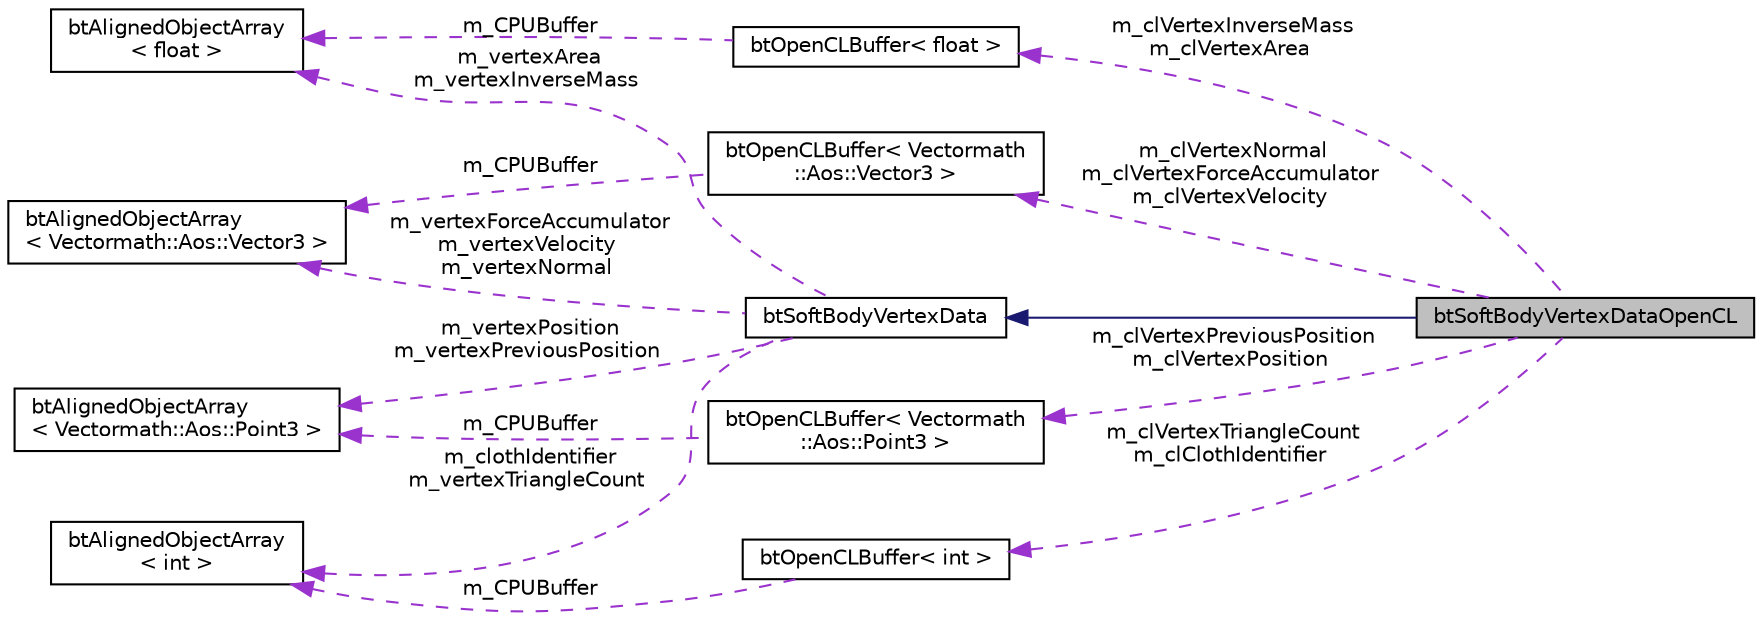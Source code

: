 digraph "btSoftBodyVertexDataOpenCL"
{
  edge [fontname="Helvetica",fontsize="10",labelfontname="Helvetica",labelfontsize="10"];
  node [fontname="Helvetica",fontsize="10",shape=record];
  rankdir="LR";
  Node1 [label="btSoftBodyVertexDataOpenCL",height=0.2,width=0.4,color="black", fillcolor="grey75", style="filled", fontcolor="black"];
  Node2 -> Node1 [dir="back",color="midnightblue",fontsize="10",style="solid",fontname="Helvetica"];
  Node2 [label="btSoftBodyVertexData",height=0.2,width=0.4,color="black", fillcolor="white", style="filled",URL="$classbt_soft_body_vertex_data.html"];
  Node3 -> Node2 [dir="back",color="darkorchid3",fontsize="10",style="dashed",label=" m_vertexForceAccumulator\nm_vertexVelocity\nm_vertexNormal" ,fontname="Helvetica"];
  Node3 [label="btAlignedObjectArray\l\< Vectormath::Aos::Vector3 \>",height=0.2,width=0.4,color="black", fillcolor="white", style="filled",URL="$classbt_aligned_object_array.html"];
  Node4 -> Node2 [dir="back",color="darkorchid3",fontsize="10",style="dashed",label=" m_vertexArea\nm_vertexInverseMass" ,fontname="Helvetica"];
  Node4 [label="btAlignedObjectArray\l\< float \>",height=0.2,width=0.4,color="black", fillcolor="white", style="filled",URL="$classbt_aligned_object_array.html"];
  Node5 -> Node2 [dir="back",color="darkorchid3",fontsize="10",style="dashed",label=" m_clothIdentifier\nm_vertexTriangleCount" ,fontname="Helvetica"];
  Node5 [label="btAlignedObjectArray\l\< int \>",height=0.2,width=0.4,color="black", fillcolor="white", style="filled",URL="$classbt_aligned_object_array.html"];
  Node6 -> Node2 [dir="back",color="darkorchid3",fontsize="10",style="dashed",label=" m_vertexPosition\nm_vertexPreviousPosition" ,fontname="Helvetica"];
  Node6 [label="btAlignedObjectArray\l\< Vectormath::Aos::Point3 \>",height=0.2,width=0.4,color="black", fillcolor="white", style="filled",URL="$classbt_aligned_object_array.html"];
  Node7 -> Node1 [dir="back",color="darkorchid3",fontsize="10",style="dashed",label=" m_clVertexInverseMass\nm_clVertexArea" ,fontname="Helvetica"];
  Node7 [label="btOpenCLBuffer\< float \>",height=0.2,width=0.4,color="black", fillcolor="white", style="filled",URL="$classbt_open_c_l_buffer.html"];
  Node4 -> Node7 [dir="back",color="darkorchid3",fontsize="10",style="dashed",label=" m_CPUBuffer" ,fontname="Helvetica"];
  Node8 -> Node1 [dir="back",color="darkorchid3",fontsize="10",style="dashed",label=" m_clVertexNormal\nm_clVertexForceAccumulator\nm_clVertexVelocity" ,fontname="Helvetica"];
  Node8 [label="btOpenCLBuffer\< Vectormath\l::Aos::Vector3 \>",height=0.2,width=0.4,color="black", fillcolor="white", style="filled",URL="$classbt_open_c_l_buffer.html"];
  Node3 -> Node8 [dir="back",color="darkorchid3",fontsize="10",style="dashed",label=" m_CPUBuffer" ,fontname="Helvetica"];
  Node9 -> Node1 [dir="back",color="darkorchid3",fontsize="10",style="dashed",label=" m_clVertexPreviousPosition\nm_clVertexPosition" ,fontname="Helvetica"];
  Node9 [label="btOpenCLBuffer\< Vectormath\l::Aos::Point3 \>",height=0.2,width=0.4,color="black", fillcolor="white", style="filled",URL="$classbt_open_c_l_buffer.html"];
  Node6 -> Node9 [dir="back",color="darkorchid3",fontsize="10",style="dashed",label=" m_CPUBuffer" ,fontname="Helvetica"];
  Node10 -> Node1 [dir="back",color="darkorchid3",fontsize="10",style="dashed",label=" m_clVertexTriangleCount\nm_clClothIdentifier" ,fontname="Helvetica"];
  Node10 [label="btOpenCLBuffer\< int \>",height=0.2,width=0.4,color="black", fillcolor="white", style="filled",URL="$classbt_open_c_l_buffer.html"];
  Node5 -> Node10 [dir="back",color="darkorchid3",fontsize="10",style="dashed",label=" m_CPUBuffer" ,fontname="Helvetica"];
}
